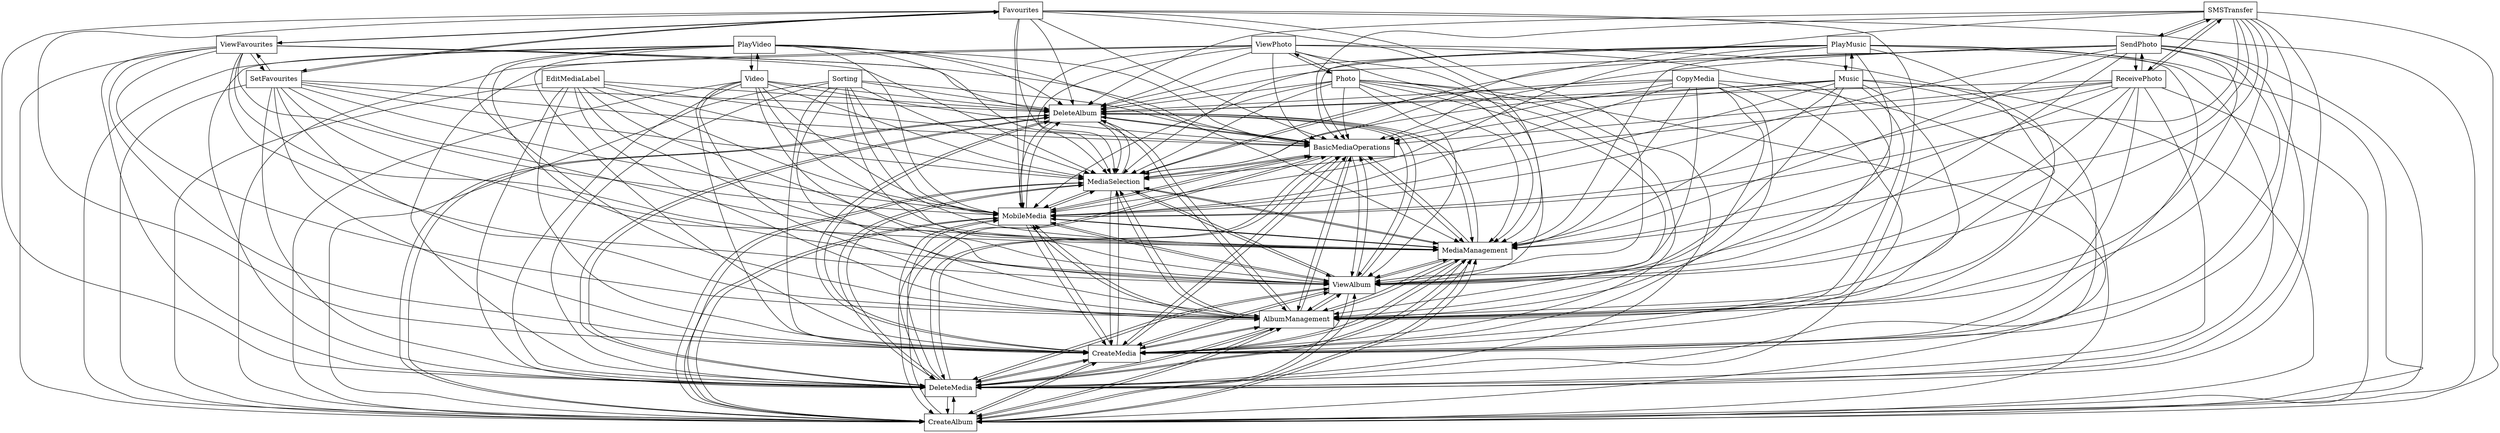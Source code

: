 digraph{
graph [rankdir=TB];
node [shape=box];
edge [arrowhead=normal];
0[label="DeleteAlbum",]
1[label="ViewPhoto",]
2[label="BasicMediaOperations",]
3[label="PlayMusic",]
4[label="CreateAlbum",]
5[label="SMSTransfer",]
6[label="Sorting",]
7[label="Favourites",]
8[label="Music",]
9[label="DeleteMedia",]
10[label="CreateMedia",]
11[label="CopyMedia",]
12[label="ViewFavourites",]
13[label="AlbumManagement",]
14[label="PlayVideo",]
15[label="SendPhoto",]
16[label="Photo",]
17[label="ViewAlbum",]
18[label="MediaManagement",]
19[label="MobileMedia",]
20[label="MediaSelection",]
21[label="EditMediaLabel",]
22[label="ReceivePhoto",]
23[label="Video",]
24[label="SetFavourites",]
0->2[label="",]
0->4[label="",]
0->9[label="",]
0->10[label="",]
0->13[label="",]
0->17[label="",]
0->18[label="",]
0->19[label="",]
0->20[label="",]
1->0[label="",]
1->2[label="",]
1->4[label="",]
1->9[label="",]
1->10[label="",]
1->13[label="",]
1->16[label="",]
1->17[label="",]
1->18[label="",]
1->19[label="",]
1->20[label="",]
2->0[label="",]
2->4[label="",]
2->9[label="",]
2->10[label="",]
2->13[label="",]
2->17[label="",]
2->18[label="",]
2->19[label="",]
2->20[label="",]
3->0[label="",]
3->2[label="",]
3->4[label="",]
3->8[label="",]
3->9[label="",]
3->10[label="",]
3->13[label="",]
3->17[label="",]
3->18[label="",]
3->19[label="",]
3->20[label="",]
4->0[label="",]
4->2[label="",]
4->9[label="",]
4->10[label="",]
4->13[label="",]
4->17[label="",]
4->18[label="",]
4->19[label="",]
4->20[label="",]
5->0[label="",]
5->2[label="",]
5->4[label="",]
5->9[label="",]
5->10[label="",]
5->13[label="",]
5->15[label="",]
5->17[label="",]
5->18[label="",]
5->19[label="",]
5->20[label="",]
5->22[label="",]
6->0[label="",]
6->2[label="",]
6->4[label="",]
6->9[label="",]
6->10[label="",]
6->13[label="",]
6->17[label="",]
6->18[label="",]
6->19[label="",]
6->20[label="",]
7->0[label="",]
7->2[label="",]
7->4[label="",]
7->9[label="",]
7->10[label="",]
7->12[label="",]
7->13[label="",]
7->17[label="",]
7->18[label="",]
7->19[label="",]
7->20[label="",]
7->24[label="",]
8->0[label="",]
8->2[label="",]
8->3[label="",]
8->4[label="",]
8->9[label="",]
8->10[label="",]
8->13[label="",]
8->17[label="",]
8->18[label="",]
8->19[label="",]
8->20[label="",]
9->0[label="",]
9->2[label="",]
9->4[label="",]
9->10[label="",]
9->13[label="",]
9->17[label="",]
9->18[label="",]
9->19[label="",]
9->20[label="",]
10->0[label="",]
10->2[label="",]
10->4[label="",]
10->9[label="",]
10->13[label="",]
10->17[label="",]
10->18[label="",]
10->19[label="",]
10->20[label="",]
11->0[label="",]
11->2[label="",]
11->4[label="",]
11->9[label="",]
11->10[label="",]
11->13[label="",]
11->17[label="",]
11->18[label="",]
11->19[label="",]
11->20[label="",]
12->0[label="",]
12->2[label="",]
12->4[label="",]
12->7[label="",]
12->9[label="",]
12->10[label="",]
12->13[label="",]
12->17[label="",]
12->18[label="",]
12->19[label="",]
12->20[label="",]
12->24[label="",]
13->0[label="",]
13->2[label="",]
13->4[label="",]
13->9[label="",]
13->10[label="",]
13->17[label="",]
13->18[label="",]
13->19[label="",]
13->20[label="",]
14->0[label="",]
14->2[label="",]
14->4[label="",]
14->9[label="",]
14->10[label="",]
14->13[label="",]
14->17[label="",]
14->18[label="",]
14->19[label="",]
14->20[label="",]
14->23[label="",]
15->0[label="",]
15->2[label="",]
15->4[label="",]
15->5[label="",]
15->9[label="",]
15->10[label="",]
15->13[label="",]
15->17[label="",]
15->18[label="",]
15->19[label="",]
15->20[label="",]
15->22[label="",]
16->0[label="",]
16->1[label="",]
16->2[label="",]
16->4[label="",]
16->9[label="",]
16->10[label="",]
16->13[label="",]
16->17[label="",]
16->18[label="",]
16->19[label="",]
16->20[label="",]
17->0[label="",]
17->2[label="",]
17->4[label="",]
17->9[label="",]
17->10[label="",]
17->13[label="",]
17->18[label="",]
17->19[label="",]
17->20[label="",]
18->0[label="",]
18->2[label="",]
18->4[label="",]
18->9[label="",]
18->10[label="",]
18->13[label="",]
18->17[label="",]
18->19[label="",]
18->20[label="",]
19->0[label="",]
19->2[label="",]
19->4[label="",]
19->9[label="",]
19->10[label="",]
19->13[label="",]
19->17[label="",]
19->18[label="",]
19->20[label="",]
20->0[label="",]
20->2[label="",]
20->4[label="",]
20->9[label="",]
20->10[label="",]
20->13[label="",]
20->17[label="",]
20->18[label="",]
20->19[label="",]
21->0[label="",]
21->2[label="",]
21->4[label="",]
21->9[label="",]
21->10[label="",]
21->13[label="",]
21->17[label="",]
21->18[label="",]
21->19[label="",]
21->20[label="",]
22->0[label="",]
22->2[label="",]
22->4[label="",]
22->5[label="",]
22->9[label="",]
22->10[label="",]
22->13[label="",]
22->15[label="",]
22->17[label="",]
22->18[label="",]
22->19[label="",]
22->20[label="",]
23->0[label="",]
23->2[label="",]
23->4[label="",]
23->9[label="",]
23->10[label="",]
23->13[label="",]
23->14[label="",]
23->17[label="",]
23->18[label="",]
23->19[label="",]
23->20[label="",]
24->0[label="",]
24->2[label="",]
24->4[label="",]
24->7[label="",]
24->9[label="",]
24->10[label="",]
24->12[label="",]
24->13[label="",]
24->17[label="",]
24->18[label="",]
24->19[label="",]
24->20[label="",]
}
